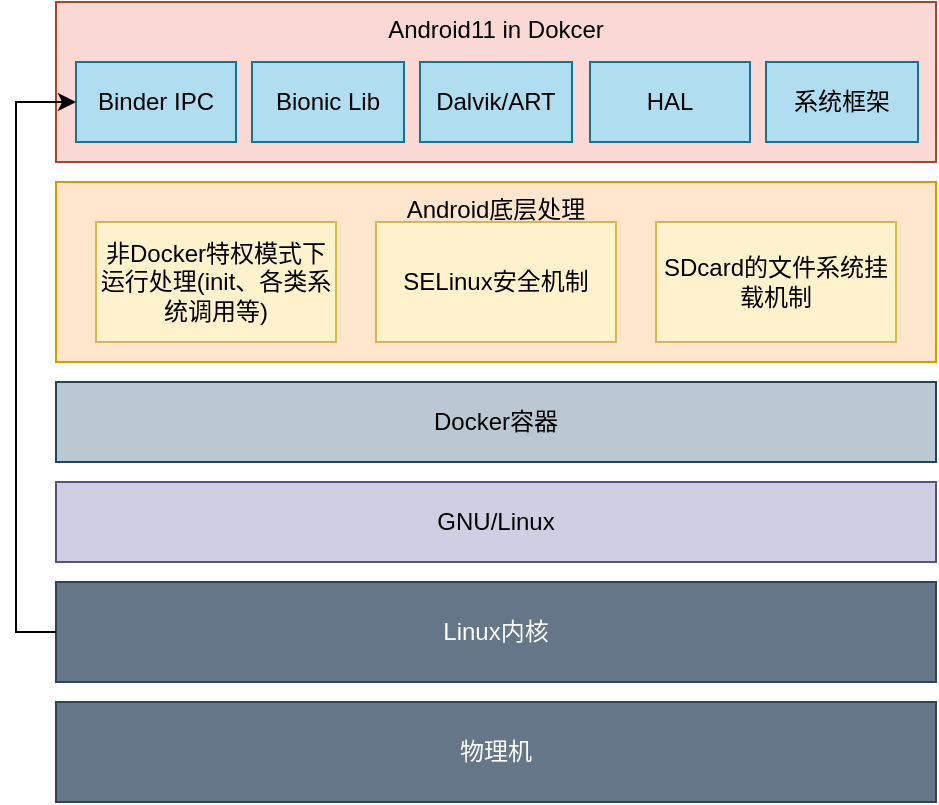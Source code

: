 <mxfile version="19.0.1" type="device"><diagram id="BWZ64X02QRxM8R3yrkuW" name="Page-1"><mxGraphModel dx="990" dy="547" grid="1" gridSize="10" guides="1" tooltips="1" connect="1" arrows="1" fold="1" page="1" pageScale="1" pageWidth="827" pageHeight="1169" math="0" shadow="0"><root><mxCell id="0"/><mxCell id="1" parent="0"/><mxCell id="dfGxnwlHYl9-c2D9PV9k-94" value="Android底层处理" style="rounded=0;whiteSpace=wrap;html=1;verticalAlign=top;fillColor=#ffe6cc;strokeColor=#d79b00;" vertex="1" parent="1"><mxGeometry x="180" y="220" width="440" height="90" as="geometry"/></mxCell><mxCell id="dfGxnwlHYl9-c2D9PV9k-5" value="Linux内核" style="rounded=0;whiteSpace=wrap;html=1;fillColor=#647687;fontColor=#ffffff;strokeColor=#314354;align=center;horizontal=1;verticalAlign=middle;" vertex="1" parent="1"><mxGeometry x="180" y="420" width="440" height="50" as="geometry"/></mxCell><mxCell id="dfGxnwlHYl9-c2D9PV9k-3" value="物理机" style="rounded=0;whiteSpace=wrap;html=1;fillColor=#647687;fontColor=#ffffff;strokeColor=#314354;" vertex="1" parent="1"><mxGeometry x="180" y="480" width="440" height="50" as="geometry"/></mxCell><mxCell id="dfGxnwlHYl9-c2D9PV9k-8" value="GNU/Linux" style="rounded=0;whiteSpace=wrap;html=1;fillColor=#d0cee2;strokeColor=#56517e;align=center;verticalAlign=middle;" vertex="1" parent="1"><mxGeometry x="180" y="370" width="440" height="40" as="geometry"/></mxCell><mxCell id="dfGxnwlHYl9-c2D9PV9k-24" value="Docker容器" style="rounded=0;whiteSpace=wrap;html=1;fillColor=#bac8d3;strokeColor=#23445d;align=center;verticalAlign=middle;" vertex="1" parent="1"><mxGeometry x="180" y="320" width="440" height="40" as="geometry"/></mxCell><mxCell id="dfGxnwlHYl9-c2D9PV9k-27" value="Android11 in Dokcer" style="rounded=0;whiteSpace=wrap;html=1;fillColor=#fad9d5;strokeColor=#ae4132;verticalAlign=top;" vertex="1" parent="1"><mxGeometry x="180" y="130" width="440" height="80" as="geometry"/></mxCell><mxCell id="dfGxnwlHYl9-c2D9PV9k-48" value="Binder IPC" style="rounded=0;whiteSpace=wrap;html=1;fillColor=#b1ddf0;strokeColor=#10739e;" vertex="1" parent="1"><mxGeometry x="190" y="160" width="80" height="40" as="geometry"/></mxCell><mxCell id="dfGxnwlHYl9-c2D9PV9k-50" value="Bionic Lib" style="rounded=0;whiteSpace=wrap;html=1;fillColor=#b1ddf0;strokeColor=#10739e;" vertex="1" parent="1"><mxGeometry x="278" y="160" width="76" height="40" as="geometry"/></mxCell><mxCell id="dfGxnwlHYl9-c2D9PV9k-61" value="HAL" style="rounded=0;whiteSpace=wrap;html=1;fillColor=#b1ddf0;strokeColor=#10739e;" vertex="1" parent="1"><mxGeometry x="447" y="160" width="80" height="40" as="geometry"/></mxCell><mxCell id="dfGxnwlHYl9-c2D9PV9k-87" value="Dalvik/ART" style="rounded=0;whiteSpace=wrap;html=1;fillColor=#b1ddf0;strokeColor=#10739e;" vertex="1" parent="1"><mxGeometry x="362" y="160" width="76" height="40" as="geometry"/></mxCell><mxCell id="dfGxnwlHYl9-c2D9PV9k-88" value="系统框架" style="rounded=0;whiteSpace=wrap;html=1;fillColor=#b1ddf0;strokeColor=#10739e;" vertex="1" parent="1"><mxGeometry x="535" y="160" width="76" height="40" as="geometry"/></mxCell><mxCell id="dfGxnwlHYl9-c2D9PV9k-91" value="SDcard的文件系统挂载机制" style="rounded=0;whiteSpace=wrap;html=1;fillColor=#fff2cc;strokeColor=#d6b656;" vertex="1" parent="1"><mxGeometry x="480" y="240" width="120" height="60" as="geometry"/></mxCell><mxCell id="dfGxnwlHYl9-c2D9PV9k-92" value="SELinux安全机制" style="rounded=0;whiteSpace=wrap;html=1;fillColor=#fff2cc;strokeColor=#d6b656;" vertex="1" parent="1"><mxGeometry x="340" y="240" width="120" height="60" as="geometry"/></mxCell><mxCell id="dfGxnwlHYl9-c2D9PV9k-93" value="非Docker特权模式下运行处理(init、各类系统调用等)" style="rounded=0;whiteSpace=wrap;html=1;fillColor=#fff2cc;strokeColor=#d6b656;" vertex="1" parent="1"><mxGeometry x="200" y="240" width="120" height="60" as="geometry"/></mxCell><mxCell id="dfGxnwlHYl9-c2D9PV9k-108" style="edgeStyle=orthogonalEdgeStyle;rounded=0;orthogonalLoop=1;jettySize=auto;html=1;entryX=0;entryY=0.5;entryDx=0;entryDy=0;startArrow=none;startFill=0;endArrow=classic;endFill=1;strokeWidth=1;" edge="1" parent="1" source="dfGxnwlHYl9-c2D9PV9k-5" target="dfGxnwlHYl9-c2D9PV9k-48"><mxGeometry relative="1" as="geometry"><Array as="points"><mxPoint x="160" y="445"/><mxPoint x="160" y="180"/></Array></mxGeometry></mxCell></root></mxGraphModel></diagram></mxfile>